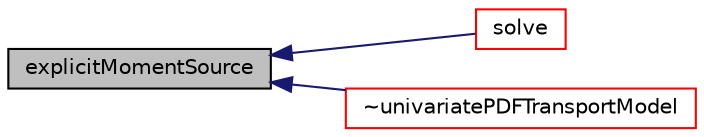 digraph "explicitMomentSource"
{
  bgcolor="transparent";
  edge [fontname="Helvetica",fontsize="10",labelfontname="Helvetica",labelfontsize="10"];
  node [fontname="Helvetica",fontsize="10",shape=record];
  rankdir="LR";
  Node1 [label="explicitMomentSource",height=0.2,width=0.4,color="black", fillcolor="grey75", style="filled", fontcolor="black"];
  Node1 -> Node2 [dir="back",color="midnightblue",fontsize="10",style="solid",fontname="Helvetica"];
  Node2 [label="solve",height=0.2,width=0.4,color="red",URL="$a00216.html#af7d39f0eac0af0ed5785935ac72a1e7d",tooltip="Edit. "];
  Node1 -> Node3 [dir="back",color="midnightblue",fontsize="10",style="solid",fontname="Helvetica"];
  Node3 [label="~univariatePDFTransportModel",height=0.2,width=0.4,color="red",URL="$a00216.html#a7c2fb39b317ec861cc76f8a047fb2e0b",tooltip="Destructor. "];
}
